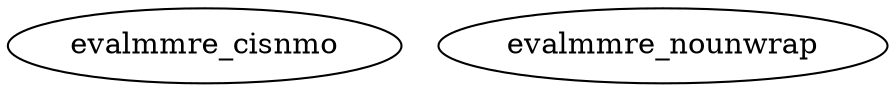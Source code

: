 /* Created by mdot for Matlab */
digraph m2html {

  evalmmre_cisnmo [URL="evalmmre_cisnmo.html"];
  evalmmre_nounwrap [URL="evalmmre_nounwrap.html"];
}